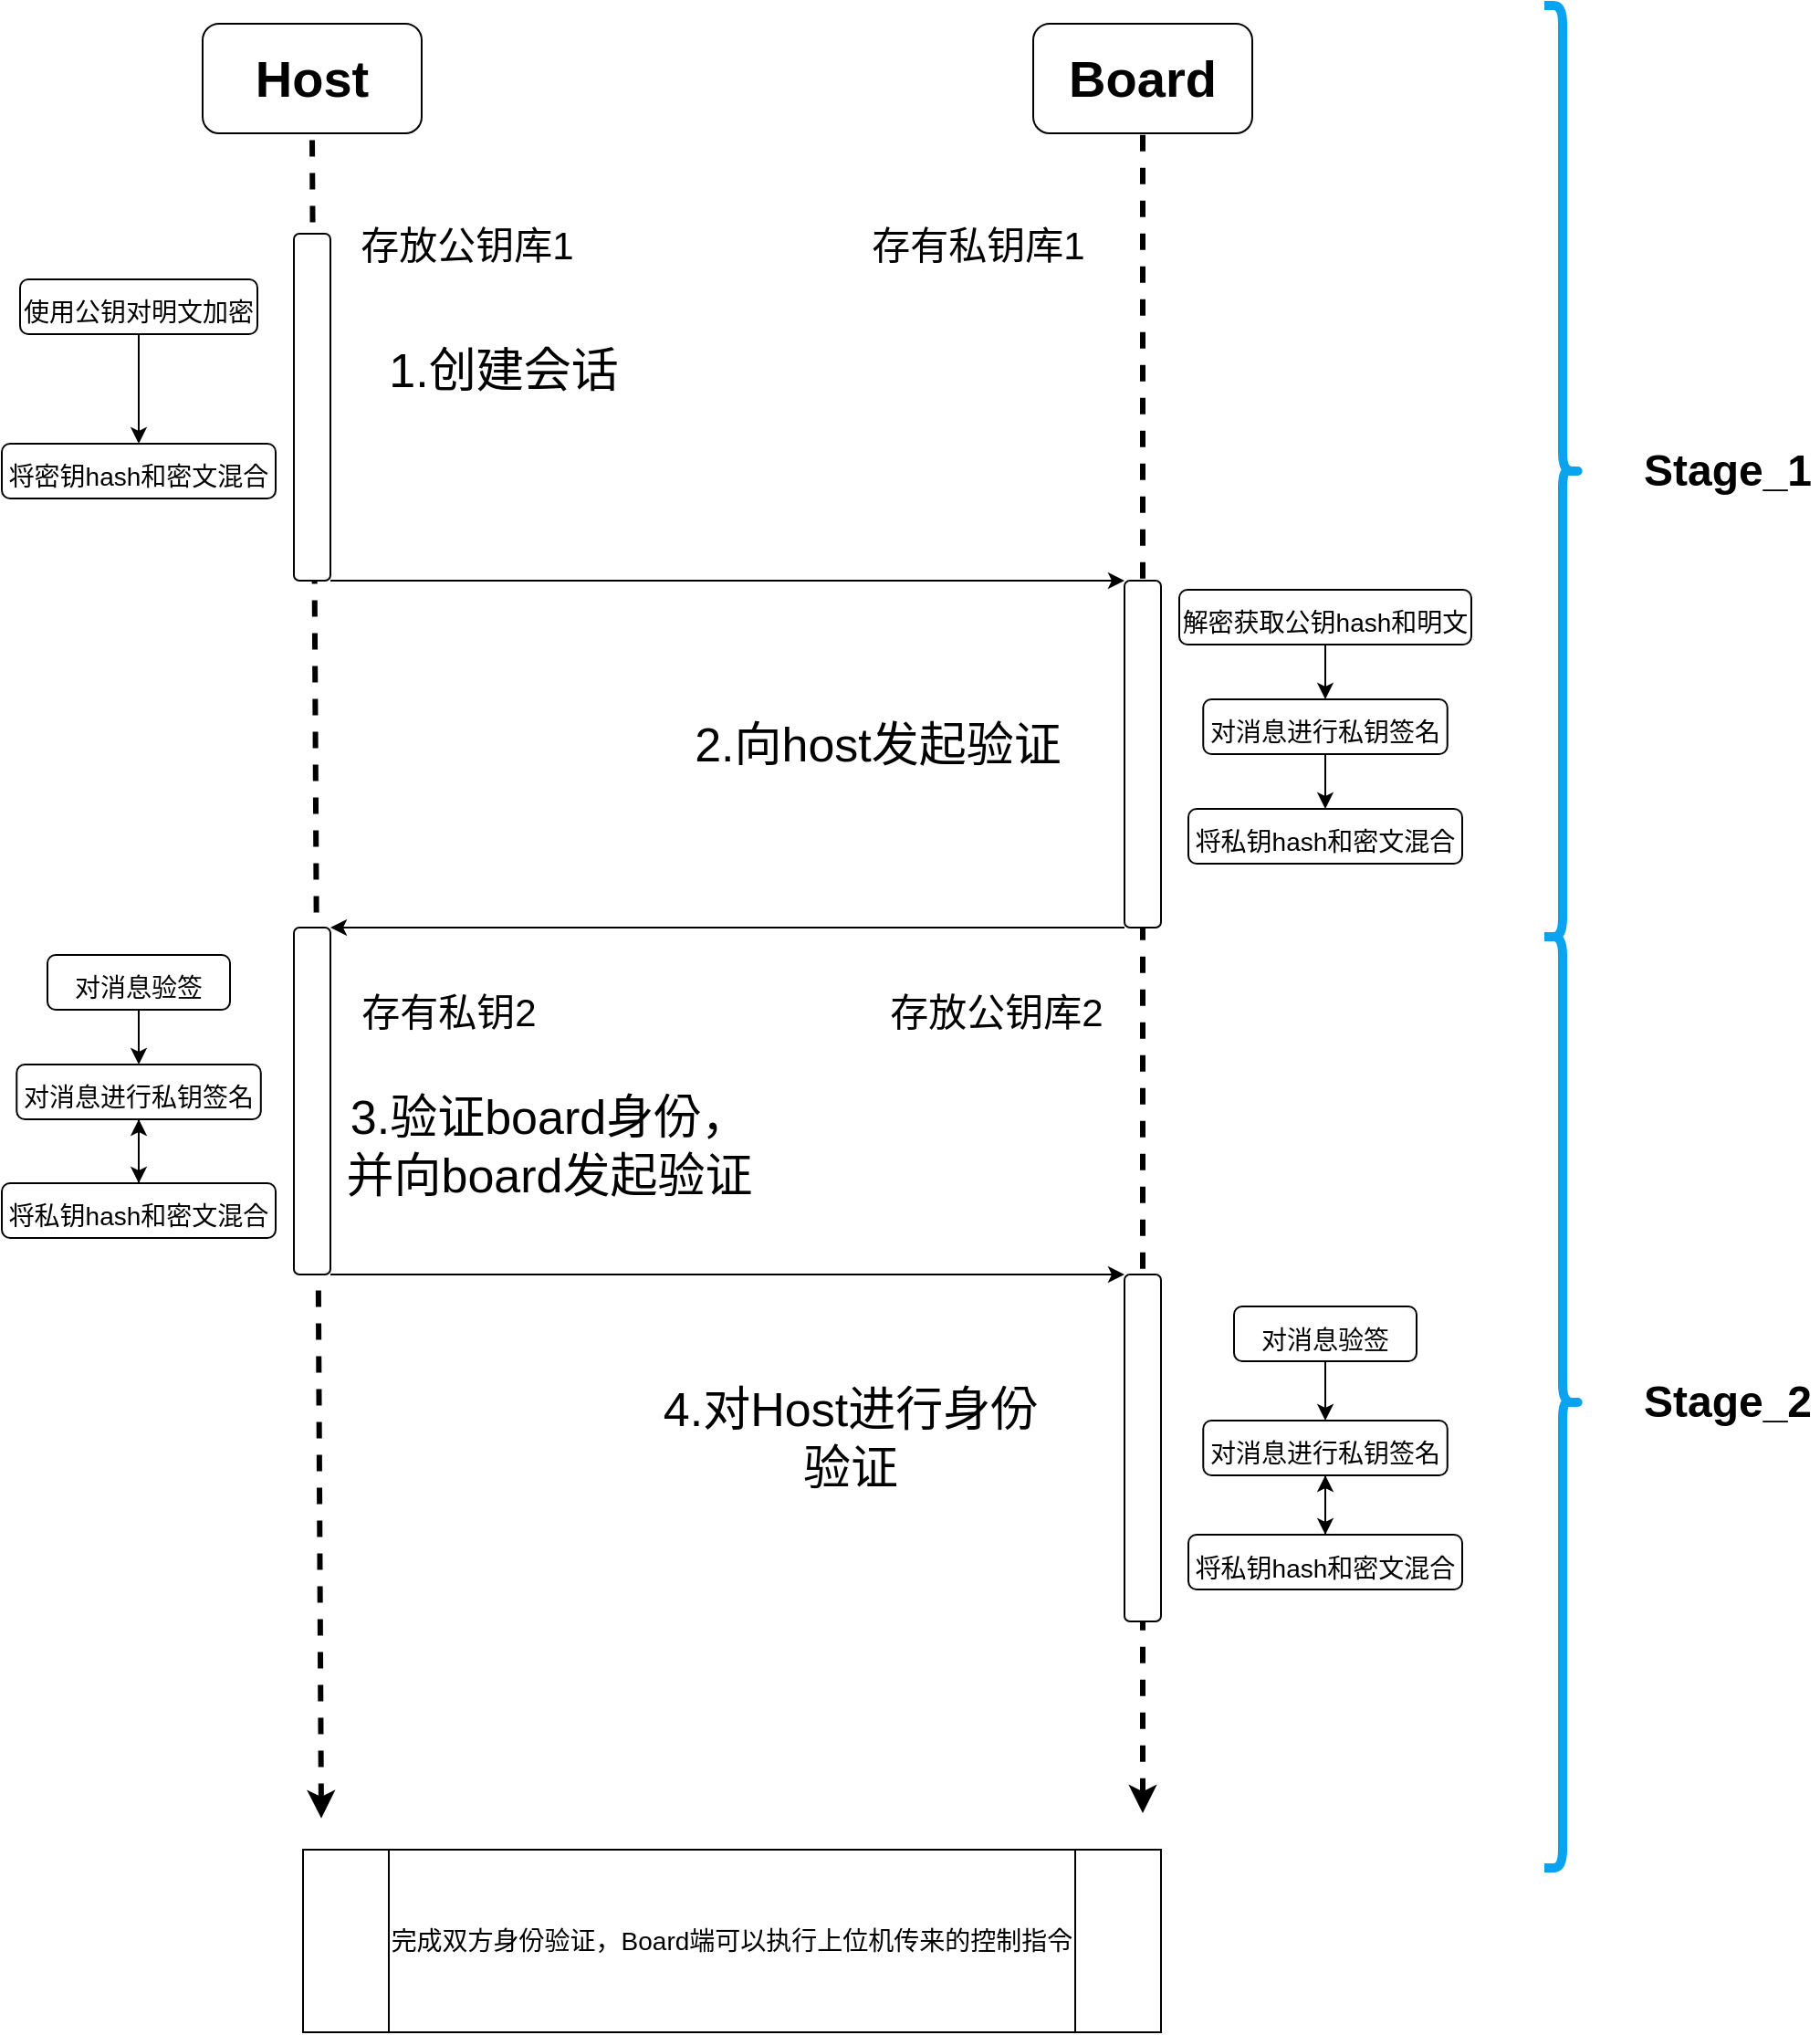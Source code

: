 <mxfile>
    <diagram id="UCSlwnQbZpFwmNrgxuJv" name="Page-1">
        <mxGraphModel dx="1391" dy="853" grid="1" gridSize="10" guides="1" tooltips="1" connect="1" arrows="1" fold="1" page="1" pageScale="1" pageWidth="850" pageHeight="1100" math="0" shadow="0">
            <root>
                <mxCell id="0"/>
                <mxCell id="1" parent="0"/>
                <mxCell id="4" value="" style="rounded=1;whiteSpace=wrap;html=1;" parent="1" vertex="1">
                    <mxGeometry x="185" y="40" width="120" height="60" as="geometry"/>
                </mxCell>
                <mxCell id="5" value="&lt;font style=&quot;font-size: 28px;&quot;&gt;&lt;b&gt;Host&lt;/b&gt;&lt;/font&gt;" style="text;html=1;strokeColor=none;fillColor=none;align=center;verticalAlign=middle;whiteSpace=wrap;rounded=1;" parent="1" vertex="1">
                    <mxGeometry x="185" y="40" width="120" height="60" as="geometry"/>
                </mxCell>
                <mxCell id="6" value="" style="rounded=1;whiteSpace=wrap;html=1;" parent="1" vertex="1">
                    <mxGeometry x="640" y="40" width="120" height="60" as="geometry"/>
                </mxCell>
                <mxCell id="7" value="&lt;span style=&quot;font-size: 28px;&quot;&gt;&lt;b&gt;Board&lt;/b&gt;&lt;/span&gt;" style="text;html=1;strokeColor=none;fillColor=none;align=center;verticalAlign=middle;whiteSpace=wrap;rounded=1;" parent="1" vertex="1">
                    <mxGeometry x="640" y="40" width="120" height="60" as="geometry"/>
                </mxCell>
                <mxCell id="55" value="" style="endArrow=none;dashed=1;html=1;rounded=1;strokeWidth=3;startArrow=classic;startFill=1;entryX=0.5;entryY=1;entryDx=0;entryDy=0;" parent="1" target="5" edge="1">
                    <mxGeometry width="50" height="50" relative="1" as="geometry">
                        <mxPoint x="250" y="1022.857" as="sourcePoint"/>
                        <mxPoint x="150" y="150" as="targetPoint"/>
                    </mxGeometry>
                </mxCell>
                <mxCell id="56" value="" style="endArrow=none;dashed=1;html=1;rounded=1;strokeWidth=3;startArrow=classic;startFill=1;entryX=0.5;entryY=1;entryDx=0;entryDy=0;" parent="1" target="7" edge="1">
                    <mxGeometry width="50" height="50" relative="1" as="geometry">
                        <mxPoint x="700" y="1020" as="sourcePoint"/>
                        <mxPoint x="580" y="200.0" as="targetPoint"/>
                    </mxGeometry>
                </mxCell>
                <mxCell id="77" style="edgeStyle=none;html=1;exitX=0;exitY=1;exitDx=0;exitDy=0;entryX=1;entryY=0;entryDx=0;entryDy=0;strokeWidth=1;fontSize=14;startArrow=none;startFill=0;" parent="1" source="58" target="75" edge="1">
                    <mxGeometry relative="1" as="geometry"/>
                </mxCell>
                <mxCell id="58" value="" style="rounded=1;whiteSpace=wrap;html=1;rotation=-90;" parent="1" vertex="1">
                    <mxGeometry x="150" y="240" width="190" height="20" as="geometry"/>
                </mxCell>
                <mxCell id="59" value="&lt;font style=&quot;font-size: 21px;&quot;&gt;存有私钥库1&lt;/font&gt;" style="text;html=1;strokeColor=none;fillColor=none;align=center;verticalAlign=middle;whiteSpace=wrap;rounded=1;fontSize=26;" parent="1" vertex="1">
                    <mxGeometry x="550" y="130" width="120" height="60" as="geometry"/>
                </mxCell>
                <mxCell id="60" value="&lt;font style=&quot;font-size: 21px;&quot;&gt;存放公钥库1&lt;/font&gt;" style="text;html=1;strokeColor=none;fillColor=none;align=center;verticalAlign=middle;whiteSpace=wrap;rounded=1;fontSize=26;" parent="1" vertex="1">
                    <mxGeometry x="270" y="130" width="120" height="60" as="geometry"/>
                </mxCell>
                <mxCell id="74" style="edgeStyle=none;html=1;exitX=0.5;exitY=1;exitDx=0;exitDy=0;entryX=0.5;entryY=0;entryDx=0;entryDy=0;strokeWidth=1;fontSize=14;startArrow=none;startFill=0;" parent="1" source="69" target="73" edge="1">
                    <mxGeometry relative="1" as="geometry"/>
                </mxCell>
                <mxCell id="69" value="&lt;span style=&quot;font-size: 14px;&quot;&gt;使用公钥对明文加密&lt;/span&gt;" style="rounded=1;whiteSpace=wrap;html=1;fontSize=21;" parent="1" vertex="1">
                    <mxGeometry x="85" y="180" width="130" height="30" as="geometry"/>
                </mxCell>
                <mxCell id="73" value="&lt;span style=&quot;font-size: 14px;&quot;&gt;将密钥hash和密文混合&lt;/span&gt;" style="rounded=1;whiteSpace=wrap;html=1;fontSize=21;" parent="1" vertex="1">
                    <mxGeometry x="75" y="270" width="150.01" height="30" as="geometry"/>
                </mxCell>
                <mxCell id="86" style="edgeStyle=none;html=1;exitX=0;exitY=0;exitDx=0;exitDy=0;entryX=1;entryY=1;entryDx=0;entryDy=0;strokeWidth=1;fontSize=14;startArrow=none;startFill=0;" parent="1" source="75" target="85" edge="1">
                    <mxGeometry relative="1" as="geometry"/>
                </mxCell>
                <mxCell id="75" value="" style="rounded=1;whiteSpace=wrap;html=1;rotation=-90;" parent="1" vertex="1">
                    <mxGeometry x="605" y="430" width="190" height="20" as="geometry"/>
                </mxCell>
                <mxCell id="78" style="edgeStyle=none;html=1;exitX=0.5;exitY=1;exitDx=0;exitDy=0;entryX=0.5;entryY=0;entryDx=0;entryDy=0;strokeWidth=1;fontSize=14;startArrow=none;startFill=0;" parent="1" source="79" target="81" edge="1">
                    <mxGeometry relative="1" as="geometry"/>
                </mxCell>
                <mxCell id="79" value="&lt;span style=&quot;font-size: 14px;&quot;&gt;解密获取公钥hash和明文&lt;/span&gt;" style="rounded=1;whiteSpace=wrap;html=1;fontSize=21;" parent="1" vertex="1">
                    <mxGeometry x="720" y="350" width="160" height="30" as="geometry"/>
                </mxCell>
                <mxCell id="111" style="edgeStyle=none;html=1;exitX=0.5;exitY=1;exitDx=0;exitDy=0;" edge="1" parent="1" source="81" target="84">
                    <mxGeometry relative="1" as="geometry"/>
                </mxCell>
                <mxCell id="81" value="&lt;span style=&quot;font-size: 14px;&quot;&gt;对消息进行私钥签名&lt;/span&gt;" style="rounded=1;whiteSpace=wrap;html=1;fontSize=21;" parent="1" vertex="1">
                    <mxGeometry x="733.13" y="410" width="133.75" height="30" as="geometry"/>
                </mxCell>
                <mxCell id="84" value="&lt;span style=&quot;font-size: 14px;&quot;&gt;将私钥hash和密文混合&lt;/span&gt;" style="rounded=1;whiteSpace=wrap;html=1;fontSize=21;" parent="1" vertex="1">
                    <mxGeometry x="725" y="470" width="150" height="30" as="geometry"/>
                </mxCell>
                <mxCell id="98" style="edgeStyle=none;html=1;exitX=0;exitY=1;exitDx=0;exitDy=0;entryX=1;entryY=0;entryDx=0;entryDy=0;strokeWidth=1;fontSize=14;startArrow=none;startFill=0;" parent="1" source="85" target="97" edge="1">
                    <mxGeometry relative="1" as="geometry"/>
                </mxCell>
                <mxCell id="85" value="" style="rounded=1;whiteSpace=wrap;html=1;rotation=-90;" parent="1" vertex="1">
                    <mxGeometry x="150" y="620" width="190" height="20" as="geometry"/>
                </mxCell>
                <mxCell id="94" value="1.创建会话" style="text;html=1;strokeColor=none;fillColor=none;align=center;verticalAlign=middle;whiteSpace=wrap;rounded=1;fontSize=26;" parent="1" vertex="1">
                    <mxGeometry x="280" y="200" width="140" height="60" as="geometry"/>
                </mxCell>
                <mxCell id="95" value="2.向host发起验证" style="text;html=1;strokeColor=none;fillColor=none;align=center;verticalAlign=middle;whiteSpace=wrap;rounded=1;fontSize=26;" parent="1" vertex="1">
                    <mxGeometry x="440" y="400" width="230" height="70" as="geometry"/>
                </mxCell>
                <mxCell id="96" value="3.验证board身份，并向board发起验证" style="text;html=1;strokeColor=none;fillColor=none;align=center;verticalAlign=middle;whiteSpace=wrap;rounded=1;fontSize=26;" parent="1" vertex="1">
                    <mxGeometry x="260" y="620" width="230" height="70" as="geometry"/>
                </mxCell>
                <mxCell id="97" value="" style="rounded=1;whiteSpace=wrap;html=1;rotation=-90;" parent="1" vertex="1">
                    <mxGeometry x="605" y="810" width="190" height="20" as="geometry"/>
                </mxCell>
                <mxCell id="106" value="4.对Host进行身份验证" style="text;html=1;strokeColor=none;fillColor=none;align=center;verticalAlign=middle;whiteSpace=wrap;rounded=1;fontSize=26;arcSize=0;" parent="1" vertex="1">
                    <mxGeometry x="425" y="780" width="230" height="70" as="geometry"/>
                </mxCell>
                <mxCell id="108" value="完成双方身份验证，Board端可以执行上位机传来的控制指令" style="shape=process;whiteSpace=wrap;html=1;backgroundOutline=1;fontSize=14;" parent="1" vertex="1">
                    <mxGeometry x="240" y="1040" width="470" height="100" as="geometry"/>
                </mxCell>
                <mxCell id="109" value="&lt;font style=&quot;font-size: 21px;&quot;&gt;存放公钥库2&lt;/font&gt;" style="text;html=1;strokeColor=none;fillColor=none;align=center;verticalAlign=middle;whiteSpace=wrap;rounded=1;fontSize=26;" parent="1" vertex="1">
                    <mxGeometry x="560" y="550" width="120" height="60" as="geometry"/>
                </mxCell>
                <mxCell id="110" value="&lt;font style=&quot;font-size: 21px;&quot;&gt;存有私钥2&lt;/font&gt;" style="text;html=1;strokeColor=none;fillColor=none;align=center;verticalAlign=middle;whiteSpace=wrap;rounded=1;fontSize=26;" parent="1" vertex="1">
                    <mxGeometry x="260" y="550" width="120" height="60" as="geometry"/>
                </mxCell>
                <mxCell id="112" style="edgeStyle=none;html=1;exitX=0.5;exitY=1;exitDx=0;exitDy=0;entryX=0.5;entryY=0;entryDx=0;entryDy=0;strokeWidth=1;fontSize=14;startArrow=none;startFill=0;" edge="1" parent="1" source="113" target="115">
                    <mxGeometry relative="1" as="geometry"/>
                </mxCell>
                <mxCell id="113" value="&lt;span style=&quot;font-size: 14px;&quot;&gt;对消息验签&lt;/span&gt;" style="rounded=1;whiteSpace=wrap;html=1;fontSize=21;" vertex="1" parent="1">
                    <mxGeometry x="100" y="550" width="100.01" height="30" as="geometry"/>
                </mxCell>
                <mxCell id="114" style="edgeStyle=none;html=1;exitX=0.5;exitY=1;exitDx=0;exitDy=0;" edge="1" parent="1" source="115" target="116">
                    <mxGeometry relative="1" as="geometry"/>
                </mxCell>
                <mxCell id="115" value="&lt;span style=&quot;font-size: 14px;&quot;&gt;对消息进行私钥签名&lt;/span&gt;" style="rounded=1;whiteSpace=wrap;html=1;fontSize=21;" vertex="1" parent="1">
                    <mxGeometry x="83.14" y="610" width="133.75" height="30" as="geometry"/>
                </mxCell>
                <mxCell id="117" value="" style="edgeStyle=none;html=1;" edge="1" parent="1" source="116" target="115">
                    <mxGeometry relative="1" as="geometry"/>
                </mxCell>
                <mxCell id="116" value="&lt;span style=&quot;font-size: 14px;&quot;&gt;将私钥hash和密文混合&lt;/span&gt;" style="rounded=1;whiteSpace=wrap;html=1;fontSize=21;" vertex="1" parent="1">
                    <mxGeometry x="75.01" y="675" width="150" height="30" as="geometry"/>
                </mxCell>
                <mxCell id="118" style="edgeStyle=none;html=1;exitX=0.5;exitY=1;exitDx=0;exitDy=0;entryX=0.5;entryY=0;entryDx=0;entryDy=0;strokeWidth=1;fontSize=14;startArrow=none;startFill=0;" edge="1" parent="1" source="119" target="121">
                    <mxGeometry relative="1" as="geometry"/>
                </mxCell>
                <mxCell id="119" value="&lt;span style=&quot;font-size: 14px;&quot;&gt;对消息验签&lt;/span&gt;" style="rounded=1;whiteSpace=wrap;html=1;fontSize=21;" vertex="1" parent="1">
                    <mxGeometry x="750" y="742.5" width="100.01" height="30" as="geometry"/>
                </mxCell>
                <mxCell id="120" style="edgeStyle=none;html=1;exitX=0.5;exitY=1;exitDx=0;exitDy=0;" edge="1" parent="1" source="121" target="123">
                    <mxGeometry relative="1" as="geometry"/>
                </mxCell>
                <mxCell id="121" value="&lt;span style=&quot;font-size: 14px;&quot;&gt;对消息进行私钥签名&lt;/span&gt;" style="rounded=1;whiteSpace=wrap;html=1;fontSize=21;" vertex="1" parent="1">
                    <mxGeometry x="733.14" y="805" width="133.75" height="30" as="geometry"/>
                </mxCell>
                <mxCell id="122" value="" style="edgeStyle=none;html=1;" edge="1" parent="1" source="123" target="121">
                    <mxGeometry relative="1" as="geometry"/>
                </mxCell>
                <mxCell id="123" value="&lt;span style=&quot;font-size: 14px;&quot;&gt;将私钥hash和密文混合&lt;/span&gt;" style="rounded=1;whiteSpace=wrap;html=1;fontSize=21;" vertex="1" parent="1">
                    <mxGeometry x="725.01" y="867.5" width="150" height="30" as="geometry"/>
                </mxCell>
                <mxCell id="124" value="" style="shape=curlyBracket;whiteSpace=wrap;html=1;rounded=1;flipH=1;labelPosition=right;verticalLabelPosition=middle;align=left;verticalAlign=middle;strokeWidth=5;perimeterSpacing=0;strokeColor=#0aa3f0;" vertex="1" parent="1">
                    <mxGeometry x="920" y="30" width="20" height="510" as="geometry"/>
                </mxCell>
                <mxCell id="125" value="Stage_1" style="text;strokeColor=none;fillColor=none;html=1;fontSize=24;fontStyle=1;verticalAlign=middle;align=center;strokeWidth=5;" vertex="1" parent="1">
                    <mxGeometry x="970" y="265" width="100" height="40" as="geometry"/>
                </mxCell>
                <mxCell id="126" value="" style="shape=curlyBracket;whiteSpace=wrap;html=1;rounded=1;flipH=1;labelPosition=right;verticalLabelPosition=middle;align=left;verticalAlign=middle;strokeWidth=5;perimeterSpacing=0;strokeColor=#0aa3f0;" vertex="1" parent="1">
                    <mxGeometry x="920" y="540" width="20" height="510" as="geometry"/>
                </mxCell>
                <mxCell id="127" value="Stage_2" style="text;strokeColor=none;fillColor=none;html=1;fontSize=24;fontStyle=1;verticalAlign=middle;align=center;strokeWidth=5;" vertex="1" parent="1">
                    <mxGeometry x="970" y="775" width="100" height="40" as="geometry"/>
                </mxCell>
            </root>
        </mxGraphModel>
    </diagram>
</mxfile>